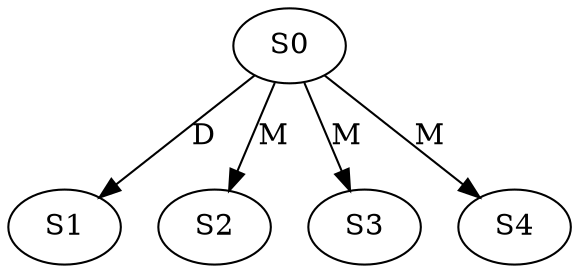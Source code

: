 strict digraph  {
	S0 -> S1 [ label = D ];
	S0 -> S2 [ label = M ];
	S0 -> S3 [ label = M ];
	S0 -> S4 [ label = M ];
}
